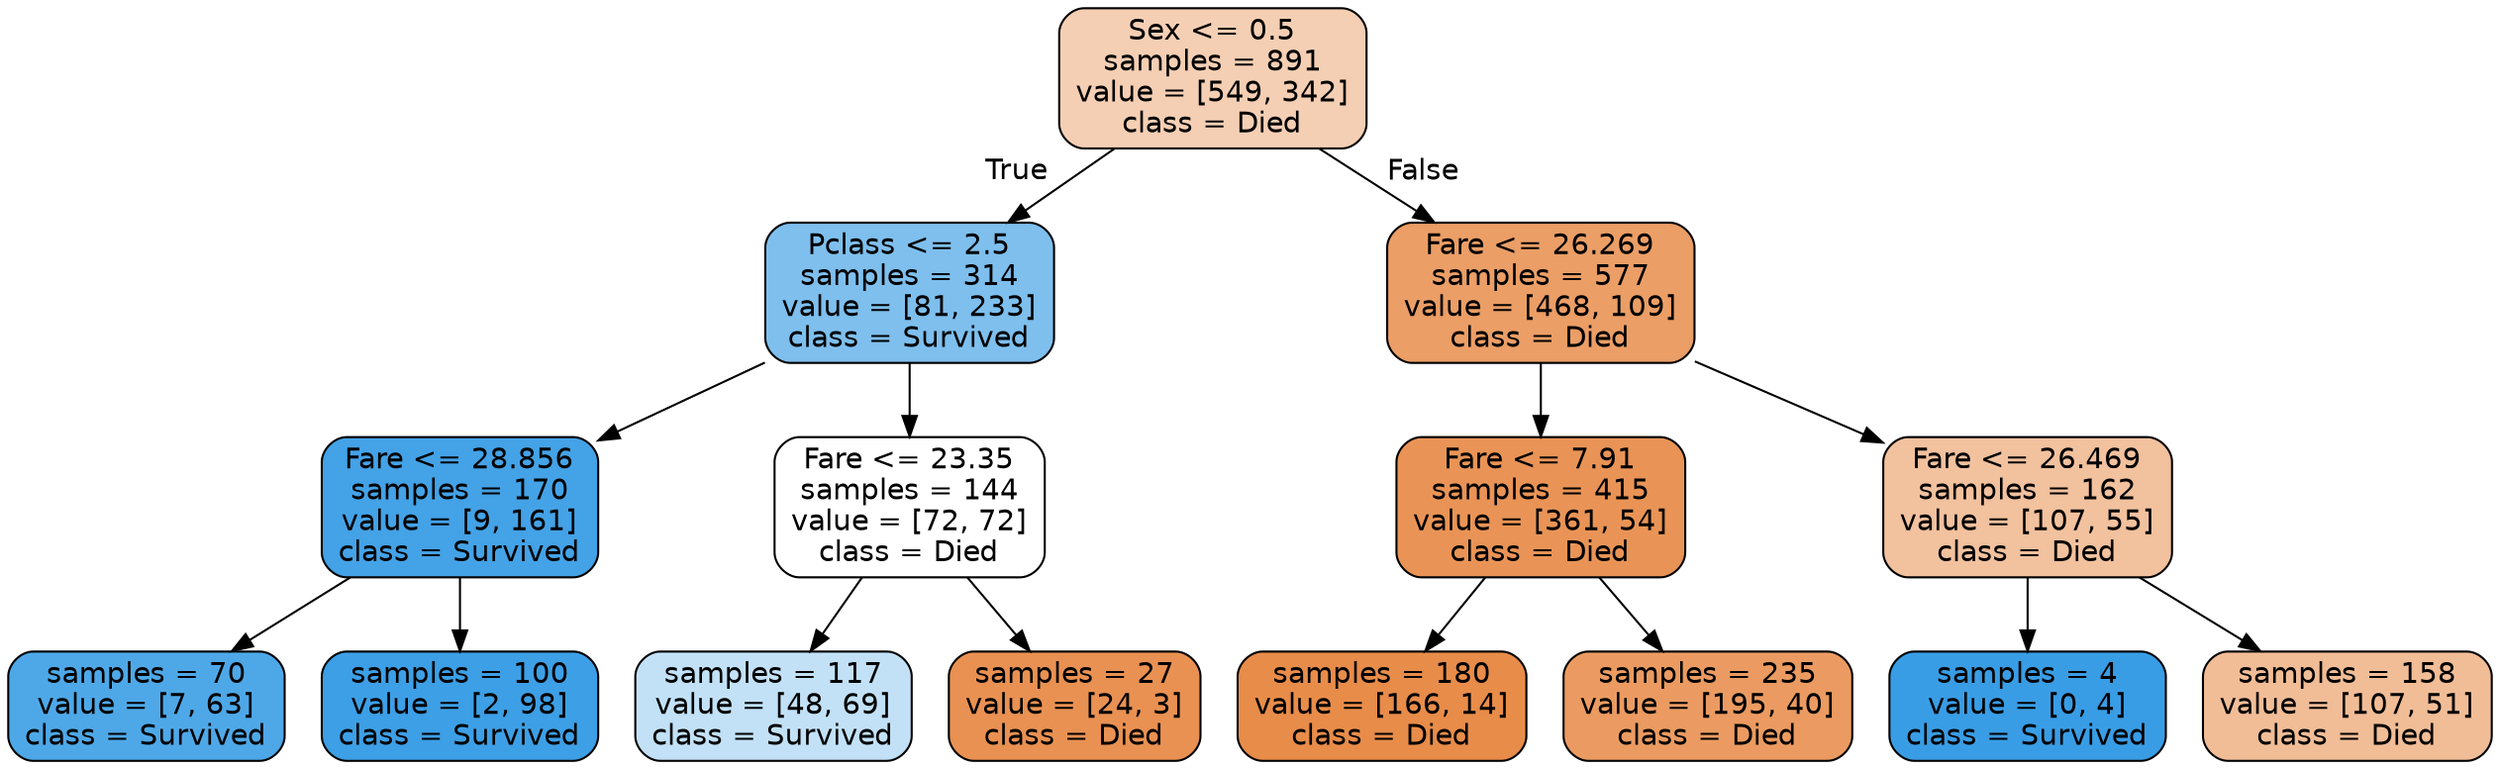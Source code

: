 digraph Tree {
node [shape=box, style="filled, rounded", color="black", fontname=helvetica] ;
edge [fontname=helvetica] ;
0 [label="Sex <= 0.5\nsamples = 891\nvalue = [549, 342]\nclass = Died", fillcolor="#e5813960"] ;
1 [label="Pclass <= 2.5\nsamples = 314\nvalue = [81, 233]\nclass = Survived", fillcolor="#399de5a6"] ;
0 -> 1 [labeldistance=2.5, labelangle=45, headlabel="True"] ;
2 [label="Fare <= 28.856\nsamples = 170\nvalue = [9, 161]\nclass = Survived", fillcolor="#399de5f1"] ;
1 -> 2 ;
3 [label="samples = 70\nvalue = [7, 63]\nclass = Survived", fillcolor="#399de5e3"] ;
2 -> 3 ;
4 [label="samples = 100\nvalue = [2, 98]\nclass = Survived", fillcolor="#399de5fa"] ;
2 -> 4 ;
5 [label="Fare <= 23.35\nsamples = 144\nvalue = [72, 72]\nclass = Died", fillcolor="#e5813900"] ;
1 -> 5 ;
6 [label="samples = 117\nvalue = [48, 69]\nclass = Survived", fillcolor="#399de54e"] ;
5 -> 6 ;
7 [label="samples = 27\nvalue = [24, 3]\nclass = Died", fillcolor="#e58139df"] ;
5 -> 7 ;
8 [label="Fare <= 26.269\nsamples = 577\nvalue = [468, 109]\nclass = Died", fillcolor="#e58139c4"] ;
0 -> 8 [labeldistance=2.5, labelangle=-45, headlabel="False"] ;
9 [label="Fare <= 7.91\nsamples = 415\nvalue = [361, 54]\nclass = Died", fillcolor="#e58139d9"] ;
8 -> 9 ;
10 [label="samples = 180\nvalue = [166, 14]\nclass = Died", fillcolor="#e58139e9"] ;
9 -> 10 ;
11 [label="samples = 235\nvalue = [195, 40]\nclass = Died", fillcolor="#e58139cb"] ;
9 -> 11 ;
12 [label="Fare <= 26.469\nsamples = 162\nvalue = [107, 55]\nclass = Died", fillcolor="#e581397c"] ;
8 -> 12 ;
13 [label="samples = 4\nvalue = [0, 4]\nclass = Survived", fillcolor="#399de5ff"] ;
12 -> 13 ;
14 [label="samples = 158\nvalue = [107, 51]\nclass = Died", fillcolor="#e5813985"] ;
12 -> 14 ;
}
